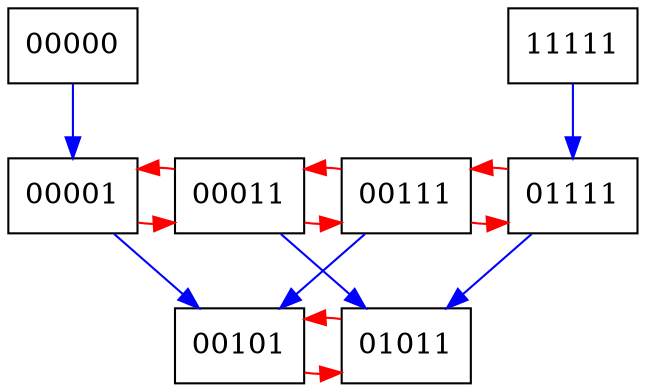 digraph {
	subgraph level_5 { rank = same; node [shape = box] 00000; 11111};
	subgraph level_3 { rank = same; node [shape = box] 00001; 00011; 00111; 01111};
	subgraph level_1 { rank = same; node [shape = box] 00101; 01011};

	edge [color = blue, label = ""] 00000 -> 00001 ;
	edge [color = red, label = ""] 00001 -> 00011 ;
	edge [color = blue, label = ""] 00001 -> 00101 ;
	edge [color = red, label = ""] 00011 -> 00001 ;
	edge [color = red, label = ""] 00011 -> 00111 ;
	edge [color = blue, label = ""] 00011 -> 01011 ;
	edge [color = red, label = ""] 00101 -> 01011 ;
	edge [color = red, label = ""] 00111 -> 00011 ;
	edge [color = blue, label = ""] 00111 -> 00101 ;
	edge [color = red, label = ""] 00111 -> 01111 ;
	edge [color = red, label = ""] 01011 -> 00101 ;
	edge [color = red, label = ""] 01111 -> 00111 ;
	edge [color = blue, label = ""] 01111 -> 01011 ;
	edge [color = blue, label = ""] 11111 -> 01111 ;
}